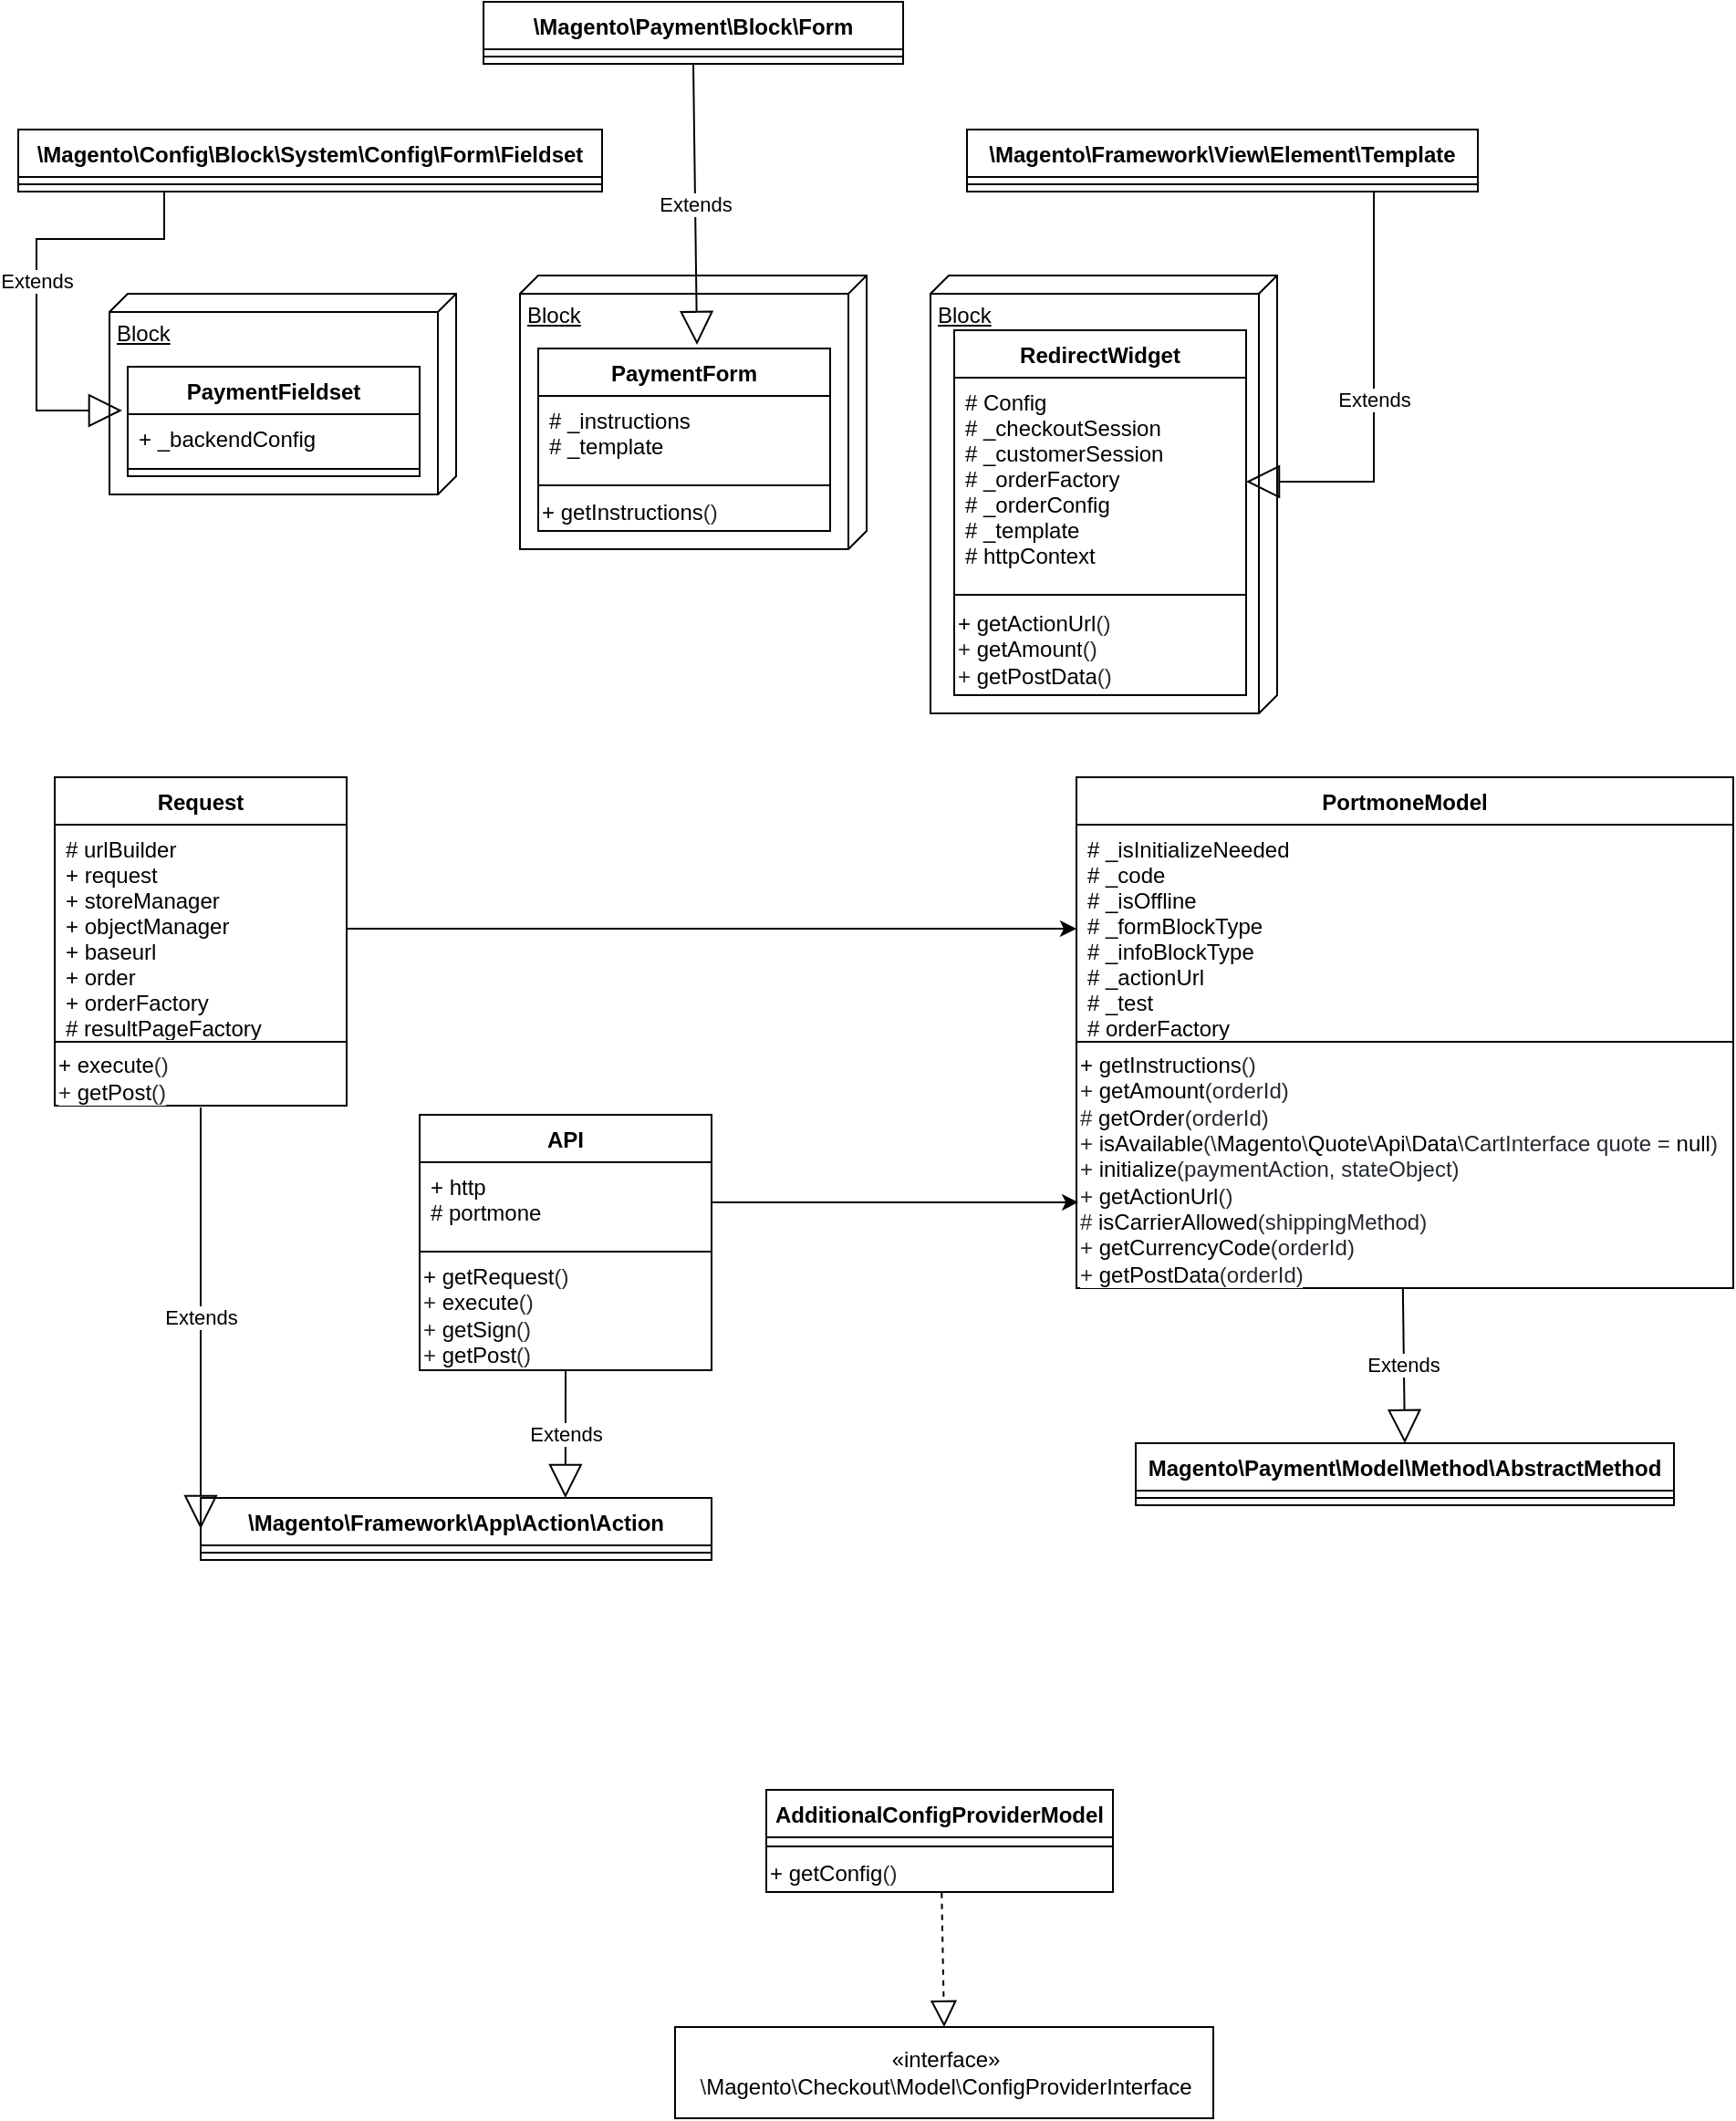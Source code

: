 <mxfile version="15.7.3" type="github">
  <diagram id="JApyWJec3bOzPCveA_Sh" name="Page-1">
    <mxGraphModel dx="2365" dy="2647" grid="1" gridSize="10" guides="1" tooltips="1" connect="1" arrows="1" fold="1" page="1" pageScale="1" pageWidth="827" pageHeight="1169" math="0" shadow="0">
      <root>
        <mxCell id="0" />
        <mxCell id="1" parent="0" />
        <mxCell id="eMmw_Yu_2F5gIRmx6nhA-18" value="Block" style="verticalAlign=top;align=left;spacingTop=8;spacingLeft=2;spacingRight=12;shape=cube;size=10;direction=south;fontStyle=4;html=1;labelBackgroundColor=#FFFFFF;fontColor=#000000;" vertex="1" parent="1">
          <mxGeometry x="520" y="30" width="190" height="240" as="geometry" />
        </mxCell>
        <mxCell id="eMmw_Yu_2F5gIRmx6nhA-17" value="Block" style="verticalAlign=top;align=left;spacingTop=8;spacingLeft=2;spacingRight=12;shape=cube;size=10;direction=south;fontStyle=4;html=1;labelBackgroundColor=#FFFFFF;fontColor=#000000;" vertex="1" parent="1">
          <mxGeometry x="295" y="30" width="190" height="150" as="geometry" />
        </mxCell>
        <mxCell id="eMmw_Yu_2F5gIRmx6nhA-16" value="Block" style="verticalAlign=top;align=left;spacingTop=8;spacingLeft=2;spacingRight=12;shape=cube;size=10;direction=south;fontStyle=4;html=1;labelBackgroundColor=#FFFFFF;fontColor=#000000;" vertex="1" parent="1">
          <mxGeometry x="70" y="40" width="190" height="110" as="geometry" />
        </mxCell>
        <mxCell id="eMmw_Yu_2F5gIRmx6nhA-2" value="PaymentFieldset" style="swimlane;fontStyle=1;align=center;verticalAlign=top;childLayout=stackLayout;horizontal=1;startSize=26;horizontalStack=0;resizeParent=1;resizeParentMax=0;resizeLast=0;collapsible=1;marginBottom=0;" vertex="1" parent="1">
          <mxGeometry x="80" y="80" width="160" height="60" as="geometry" />
        </mxCell>
        <mxCell id="eMmw_Yu_2F5gIRmx6nhA-3" value="+ _backendConfig" style="text;strokeColor=none;fillColor=none;align=left;verticalAlign=top;spacingLeft=4;spacingRight=4;overflow=hidden;rotatable=0;points=[[0,0.5],[1,0.5]];portConstraint=eastwest;fontColor=#000000;" vertex="1" parent="eMmw_Yu_2F5gIRmx6nhA-2">
          <mxGeometry y="26" width="160" height="26" as="geometry" />
        </mxCell>
        <mxCell id="eMmw_Yu_2F5gIRmx6nhA-4" value="" style="line;strokeWidth=1;fillColor=none;align=left;verticalAlign=middle;spacingTop=-1;spacingLeft=3;spacingRight=3;rotatable=0;labelPosition=right;points=[];portConstraint=eastwest;" vertex="1" parent="eMmw_Yu_2F5gIRmx6nhA-2">
          <mxGeometry y="52" width="160" height="8" as="geometry" />
        </mxCell>
        <mxCell id="eMmw_Yu_2F5gIRmx6nhA-6" value="PaymentForm" style="swimlane;fontStyle=1;align=center;verticalAlign=top;childLayout=stackLayout;horizontal=1;startSize=26;horizontalStack=0;resizeParent=1;resizeParentMax=0;resizeLast=0;collapsible=1;marginBottom=0;" vertex="1" parent="1">
          <mxGeometry x="305" y="70" width="160" height="100" as="geometry" />
        </mxCell>
        <mxCell id="eMmw_Yu_2F5gIRmx6nhA-7" value="# _instructions&#xa;# _template" style="text;strokeColor=none;fillColor=none;align=left;verticalAlign=top;spacingLeft=4;spacingRight=4;overflow=hidden;rotatable=0;points=[[0,0.5],[1,0.5]];portConstraint=eastwest;fontColor=#000000;" vertex="1" parent="eMmw_Yu_2F5gIRmx6nhA-6">
          <mxGeometry y="26" width="160" height="44" as="geometry" />
        </mxCell>
        <mxCell id="eMmw_Yu_2F5gIRmx6nhA-8" value="" style="line;strokeWidth=1;fillColor=none;align=left;verticalAlign=middle;spacingTop=-1;spacingLeft=3;spacingRight=3;rotatable=0;labelPosition=right;points=[];portConstraint=eastwest;" vertex="1" parent="eMmw_Yu_2F5gIRmx6nhA-6">
          <mxGeometry y="70" width="160" height="10" as="geometry" />
        </mxCell>
        <mxCell id="eMmw_Yu_2F5gIRmx6nhA-9" value="&lt;span class=&quot;pl-en&quot; style=&quot;box-sizing: border-box ; font-family: , , &amp;#34;sf mono&amp;#34; , &amp;#34;menlo&amp;#34; , &amp;#34;consolas&amp;#34; , &amp;#34;liberation mono&amp;#34; , monospace ; background-color: rgb(255 , 255 , 255)&quot;&gt;&lt;span class=&quot;pl-token&quot; style=&quot;box-sizing: border-box&quot;&gt;+ getInstructions&lt;/span&gt;&lt;/span&gt;&lt;span style=&quot;color: rgb(36 , 41 , 47) ; font-family: , , &amp;#34;sf mono&amp;#34; , &amp;#34;menlo&amp;#34; , &amp;#34;consolas&amp;#34; , &amp;#34;liberation mono&amp;#34; , monospace ; background-color: rgb(255 , 255 , 255)&quot;&gt;()&lt;/span&gt;" style="text;html=1;align=left;verticalAlign=middle;resizable=0;points=[];autosize=1;strokeColor=none;fillColor=none;fontColor=#000000;" vertex="1" parent="eMmw_Yu_2F5gIRmx6nhA-6">
          <mxGeometry y="80" width="160" height="20" as="geometry" />
        </mxCell>
        <mxCell id="eMmw_Yu_2F5gIRmx6nhA-10" value="RedirectWidget" style="swimlane;fontStyle=1;align=center;verticalAlign=top;childLayout=stackLayout;horizontal=1;startSize=26;horizontalStack=0;resizeParent=1;resizeParentMax=0;resizeLast=0;collapsible=1;marginBottom=0;" vertex="1" parent="1">
          <mxGeometry x="533" y="60" width="160" height="200" as="geometry" />
        </mxCell>
        <mxCell id="eMmw_Yu_2F5gIRmx6nhA-11" value="# Config&#xa;# _checkoutSession&#xa;# _customerSession&#xa;# _orderFactory&#xa;# _orderConfig&#xa;# _template&#xa;# httpContext" style="text;strokeColor=none;fillColor=none;align=left;verticalAlign=top;spacingLeft=4;spacingRight=4;overflow=hidden;rotatable=0;points=[[0,0.5],[1,0.5]];portConstraint=eastwest;fontColor=#000000;" vertex="1" parent="eMmw_Yu_2F5gIRmx6nhA-10">
          <mxGeometry y="26" width="160" height="114" as="geometry" />
        </mxCell>
        <mxCell id="eMmw_Yu_2F5gIRmx6nhA-12" value="" style="line;strokeWidth=1;fillColor=none;align=left;verticalAlign=middle;spacingTop=-1;spacingLeft=3;spacingRight=3;rotatable=0;labelPosition=right;points=[];portConstraint=eastwest;" vertex="1" parent="eMmw_Yu_2F5gIRmx6nhA-10">
          <mxGeometry y="140" width="160" height="10" as="geometry" />
        </mxCell>
        <mxCell id="eMmw_Yu_2F5gIRmx6nhA-13" value="&lt;span style=&quot;background-color: rgb(255 , 255 , 255)&quot;&gt;&lt;span class=&quot;pl-en&quot; style=&quot;box-sizing: border-box&quot;&gt;&lt;span class=&quot;pl-token&quot; style=&quot;box-sizing: border-box&quot;&gt;+&amp;nbsp;&lt;/span&gt;&lt;/span&gt;&lt;span class=&quot;pl-en&quot; style=&quot;box-sizing: border-box&quot;&gt;&lt;span class=&quot;pl-token&quot; style=&quot;box-sizing: border-box ; cursor: pointer&quot;&gt;getActionUrl&lt;/span&gt;&lt;/span&gt;&lt;span style=&quot;color: rgb(36 , 41 , 47)&quot;&gt;()&lt;br&gt;+&amp;nbsp;&lt;/span&gt;&lt;/span&gt;&lt;span class=&quot;pl-en&quot; style=&quot;box-sizing: border-box ; font-family: , , &amp;#34;sf mono&amp;#34; , &amp;#34;menlo&amp;#34; , &amp;#34;consolas&amp;#34; , &amp;#34;liberation mono&amp;#34; , monospace ; background-color: rgb(255 , 255 , 255)&quot;&gt;&lt;span class=&quot;pl-token&quot; style=&quot;box-sizing: border-box&quot;&gt;getAmount&lt;/span&gt;&lt;/span&gt;&lt;span style=&quot;color: rgb(36 , 41 , 47) ; font-family: , , &amp;#34;sf mono&amp;#34; , &amp;#34;menlo&amp;#34; , &amp;#34;consolas&amp;#34; , &amp;#34;liberation mono&amp;#34; , monospace ; background-color: rgb(255 , 255 , 255)&quot;&gt;()&lt;br&gt;&lt;/span&gt;&lt;span style=&quot;background-color: rgb(255 , 255 , 255)&quot;&gt;&lt;span style=&quot;color: rgb(36 , 41 , 47)&quot;&gt;+&amp;nbsp;&lt;/span&gt;&lt;/span&gt;&lt;span class=&quot;pl-en&quot; style=&quot;box-sizing: border-box ; font-family: , , &amp;#34;sf mono&amp;#34; , &amp;#34;menlo&amp;#34; , &amp;#34;consolas&amp;#34; , &amp;#34;liberation mono&amp;#34; , monospace ; background-color: rgb(255 , 255 , 255)&quot;&gt;&lt;span class=&quot;pl-token&quot; style=&quot;box-sizing: border-box&quot;&gt;getPostData&lt;/span&gt;&lt;/span&gt;&lt;span style=&quot;color: rgb(36 , 41 , 47) ; font-family: , , &amp;#34;sf mono&amp;#34; , &amp;#34;menlo&amp;#34; , &amp;#34;consolas&amp;#34; , &amp;#34;liberation mono&amp;#34; , monospace ; background-color: rgb(255 , 255 , 255)&quot;&gt;()&lt;/span&gt;&lt;span style=&quot;background-color: rgb(255 , 255 , 255)&quot;&gt;&lt;span style=&quot;color: rgb(36 , 41 , 47)&quot;&gt;&lt;br&gt;&lt;/span&gt;&lt;/span&gt;" style="text;html=1;align=left;verticalAlign=middle;resizable=0;points=[];autosize=1;strokeColor=none;fillColor=none;fontColor=#000000;" vertex="1" parent="eMmw_Yu_2F5gIRmx6nhA-10">
          <mxGeometry y="150" width="160" height="50" as="geometry" />
        </mxCell>
        <mxCell id="eMmw_Yu_2F5gIRmx6nhA-19" value="Request" style="swimlane;fontStyle=1;align=center;verticalAlign=top;childLayout=stackLayout;horizontal=1;startSize=26;horizontalStack=0;resizeParent=1;resizeParentMax=0;resizeLast=0;collapsible=1;marginBottom=0;" vertex="1" parent="1">
          <mxGeometry x="40" y="305" width="160" height="180" as="geometry" />
        </mxCell>
        <mxCell id="eMmw_Yu_2F5gIRmx6nhA-20" value="# urlBuilder&#xa;+ request&#xa;+ storeManager&#xa;+ objectManager&#xa;+ baseurl&#xa;+ order&#xa;+ orderFactory&#xa;# resultPageFactory" style="text;strokeColor=none;fillColor=none;align=left;verticalAlign=top;spacingLeft=4;spacingRight=4;overflow=hidden;rotatable=0;points=[[0,0.5],[1,0.5]];portConstraint=eastwest;fontColor=#000000;" vertex="1" parent="eMmw_Yu_2F5gIRmx6nhA-19">
          <mxGeometry y="26" width="160" height="114" as="geometry" />
        </mxCell>
        <mxCell id="eMmw_Yu_2F5gIRmx6nhA-21" value="" style="line;strokeWidth=1;fillColor=none;align=left;verticalAlign=middle;spacingTop=-1;spacingLeft=3;spacingRight=3;rotatable=0;labelPosition=right;points=[];portConstraint=eastwest;" vertex="1" parent="eMmw_Yu_2F5gIRmx6nhA-19">
          <mxGeometry y="140" width="160" height="10" as="geometry" />
        </mxCell>
        <mxCell id="eMmw_Yu_2F5gIRmx6nhA-22" value="&lt;span style=&quot;background-color: rgb(255 , 255 , 255)&quot;&gt;&lt;span class=&quot;pl-en&quot; style=&quot;box-sizing: border-box&quot;&gt;&lt;span class=&quot;pl-token&quot; style=&quot;box-sizing: border-box&quot;&gt;+&amp;nbsp;&lt;/span&gt;&lt;/span&gt;&lt;/span&gt;&lt;span class=&quot;pl-en&quot; style=&quot;box-sizing: border-box ; font-family: , , &amp;#34;sf mono&amp;#34; , &amp;#34;menlo&amp;#34; , &amp;#34;consolas&amp;#34; , &amp;#34;liberation mono&amp;#34; , monospace ; background-color: rgb(255 , 255 , 255)&quot;&gt;&lt;span class=&quot;pl-token&quot; style=&quot;box-sizing: border-box&quot;&gt;execute&lt;/span&gt;&lt;/span&gt;&lt;span style=&quot;background-color: rgb(255 , 255 , 255)&quot;&gt;&lt;span style=&quot;color: rgb(36 , 41 , 47)&quot;&gt;()&lt;br&gt;+&amp;nbsp;&lt;/span&gt;&lt;/span&gt;&lt;span class=&quot;pl-en&quot; style=&quot;box-sizing: border-box ; font-family: , , &amp;#34;sf mono&amp;#34; , &amp;#34;menlo&amp;#34; , &amp;#34;consolas&amp;#34; , &amp;#34;liberation mono&amp;#34; , monospace ; background-color: rgb(255 , 255 , 255)&quot;&gt;&lt;span class=&quot;pl-token&quot; style=&quot;box-sizing: border-box&quot;&gt;getPost&lt;/span&gt;&lt;/span&gt;&lt;span style=&quot;color: rgb(36 , 41 , 47) ; font-family: , , &amp;#34;sf mono&amp;#34; , &amp;#34;menlo&amp;#34; , &amp;#34;consolas&amp;#34; , &amp;#34;liberation mono&amp;#34; , monospace ; background-color: rgb(255 , 255 , 255)&quot;&gt;()&lt;/span&gt;&lt;span style=&quot;background-color: rgb(255 , 255 , 255)&quot;&gt;&lt;span style=&quot;color: rgb(36 , 41 , 47)&quot;&gt;&lt;br&gt;&lt;/span&gt;&lt;/span&gt;" style="text;html=1;align=left;verticalAlign=middle;resizable=0;points=[];autosize=1;strokeColor=none;fillColor=none;fontColor=#000000;" vertex="1" parent="eMmw_Yu_2F5gIRmx6nhA-19">
          <mxGeometry y="150" width="160" height="30" as="geometry" />
        </mxCell>
        <mxCell id="eMmw_Yu_2F5gIRmx6nhA-23" value="API" style="swimlane;fontStyle=1;align=center;verticalAlign=top;childLayout=stackLayout;horizontal=1;startSize=26;horizontalStack=0;resizeParent=1;resizeParentMax=0;resizeLast=0;collapsible=1;marginBottom=0;" vertex="1" parent="1">
          <mxGeometry x="240" y="490" width="160" height="140" as="geometry" />
        </mxCell>
        <mxCell id="eMmw_Yu_2F5gIRmx6nhA-24" value="+ http&#xa;# portmone" style="text;strokeColor=none;fillColor=none;align=left;verticalAlign=top;spacingLeft=4;spacingRight=4;overflow=hidden;rotatable=0;points=[[0,0.5],[1,0.5]];portConstraint=eastwest;fontColor=#000000;" vertex="1" parent="eMmw_Yu_2F5gIRmx6nhA-23">
          <mxGeometry y="26" width="160" height="44" as="geometry" />
        </mxCell>
        <mxCell id="eMmw_Yu_2F5gIRmx6nhA-25" value="" style="line;strokeWidth=1;fillColor=none;align=left;verticalAlign=middle;spacingTop=-1;spacingLeft=3;spacingRight=3;rotatable=0;labelPosition=right;points=[];portConstraint=eastwest;" vertex="1" parent="eMmw_Yu_2F5gIRmx6nhA-23">
          <mxGeometry y="70" width="160" height="10" as="geometry" />
        </mxCell>
        <mxCell id="eMmw_Yu_2F5gIRmx6nhA-26" value="&lt;span style=&quot;background-color: rgb(255 , 255 , 255)&quot;&gt;&lt;span class=&quot;pl-en&quot; style=&quot;box-sizing: border-box&quot;&gt;&lt;span class=&quot;pl-token&quot; style=&quot;box-sizing: border-box&quot;&gt;+&amp;nbsp;&lt;/span&gt;&lt;/span&gt;&lt;/span&gt;&lt;span class=&quot;pl-en&quot; style=&quot;box-sizing: border-box ; font-family: , , &amp;#34;sf mono&amp;#34; , &amp;#34;menlo&amp;#34; , &amp;#34;consolas&amp;#34; , &amp;#34;liberation mono&amp;#34; , monospace ; background-color: rgb(255 , 255 , 255)&quot;&gt;&lt;span class=&quot;pl-token&quot; style=&quot;box-sizing: border-box&quot;&gt;getRequest&lt;/span&gt;&lt;/span&gt;&lt;span style=&quot;background-color: rgb(255 , 255 , 255)&quot;&gt;&lt;span style=&quot;color: rgb(36 , 41 , 47)&quot;&gt;()&lt;br&gt;+&amp;nbsp;&lt;/span&gt;&lt;/span&gt;&lt;span class=&quot;pl-en&quot; style=&quot;box-sizing: border-box ; font-family: , , &amp;#34;sf mono&amp;#34; , &amp;#34;menlo&amp;#34; , &amp;#34;consolas&amp;#34; , &amp;#34;liberation mono&amp;#34; , monospace ; background-color: rgb(255 , 255 , 255)&quot;&gt;&lt;span class=&quot;pl-token&quot; style=&quot;box-sizing: border-box&quot;&gt;execute&lt;/span&gt;&lt;/span&gt;&lt;span style=&quot;color: rgb(36 , 41 , 47) ; font-family: , , &amp;#34;sf mono&amp;#34; , &amp;#34;menlo&amp;#34; , &amp;#34;consolas&amp;#34; , &amp;#34;liberation mono&amp;#34; , monospace ; background-color: rgb(255 , 255 , 255)&quot;&gt;()&lt;br&gt;&lt;/span&gt;&lt;span style=&quot;background-color: rgb(255 , 255 , 255)&quot;&gt;&lt;span style=&quot;color: rgb(36 , 41 , 47)&quot;&gt;+&amp;nbsp;&lt;/span&gt;&lt;/span&gt;&lt;span class=&quot;pl-en&quot; style=&quot;box-sizing: border-box ; font-family: , , &amp;#34;sf mono&amp;#34; , &amp;#34;menlo&amp;#34; , &amp;#34;consolas&amp;#34; , &amp;#34;liberation mono&amp;#34; , monospace ; background-color: rgb(255 , 255 , 255)&quot;&gt;&lt;span class=&quot;pl-token&quot; style=&quot;box-sizing: border-box&quot;&gt;getSign&lt;/span&gt;&lt;/span&gt;&lt;span style=&quot;color: rgb(36 , 41 , 47) ; font-family: , , &amp;#34;sf mono&amp;#34; , &amp;#34;menlo&amp;#34; , &amp;#34;consolas&amp;#34; , &amp;#34;liberation mono&amp;#34; , monospace ; background-color: rgb(255 , 255 , 255)&quot;&gt;()&lt;br&gt;&lt;/span&gt;&lt;span style=&quot;background-color: rgb(255 , 255 , 255)&quot;&gt;&lt;span style=&quot;color: rgb(36 , 41 , 47)&quot;&gt;+&amp;nbsp;&lt;/span&gt;&lt;/span&gt;&lt;span class=&quot;pl-en&quot; style=&quot;box-sizing: border-box ; font-family: , , &amp;#34;sf mono&amp;#34; , &amp;#34;menlo&amp;#34; , &amp;#34;consolas&amp;#34; , &amp;#34;liberation mono&amp;#34; , monospace ; background-color: rgb(255 , 255 , 255)&quot;&gt;&lt;span class=&quot;pl-token&quot; style=&quot;box-sizing: border-box&quot;&gt;getPost&lt;/span&gt;&lt;/span&gt;&lt;span style=&quot;color: rgb(36 , 41 , 47) ; font-family: , , &amp;#34;sf mono&amp;#34; , &amp;#34;menlo&amp;#34; , &amp;#34;consolas&amp;#34; , &amp;#34;liberation mono&amp;#34; , monospace ; background-color: rgb(255 , 255 , 255)&quot;&gt;()&lt;/span&gt;&lt;span style=&quot;background-color: rgb(255 , 255 , 255)&quot;&gt;&lt;span style=&quot;color: rgb(36 , 41 , 47)&quot;&gt;&lt;br&gt;&lt;/span&gt;&lt;/span&gt;" style="text;html=1;align=left;verticalAlign=middle;resizable=0;points=[];autosize=1;strokeColor=none;fillColor=none;fontColor=#000000;" vertex="1" parent="eMmw_Yu_2F5gIRmx6nhA-23">
          <mxGeometry y="80" width="160" height="60" as="geometry" />
        </mxCell>
        <mxCell id="eMmw_Yu_2F5gIRmx6nhA-27" value="\Magento\Framework\App\Action\Action" style="swimlane;fontStyle=1;align=center;verticalAlign=top;childLayout=stackLayout;horizontal=1;startSize=26;horizontalStack=0;resizeParent=1;resizeParentMax=0;resizeLast=0;collapsible=1;marginBottom=0;labelBackgroundColor=#FFFFFF;fontColor=#000000;" vertex="1" parent="1">
          <mxGeometry x="120" y="700" width="280" height="34" as="geometry" />
        </mxCell>
        <mxCell id="eMmw_Yu_2F5gIRmx6nhA-29" value="" style="line;strokeWidth=1;fillColor=none;align=left;verticalAlign=middle;spacingTop=-1;spacingLeft=3;spacingRight=3;rotatable=0;labelPosition=right;points=[];portConstraint=eastwest;labelBackgroundColor=#FFFFFF;fontColor=#000000;" vertex="1" parent="eMmw_Yu_2F5gIRmx6nhA-27">
          <mxGeometry y="26" width="280" height="8" as="geometry" />
        </mxCell>
        <mxCell id="eMmw_Yu_2F5gIRmx6nhA-31" value="Extends" style="endArrow=block;endSize=16;endFill=0;html=1;rounded=0;fontColor=#000000;exitX=0.5;exitY=1;exitDx=0;exitDy=0;entryX=0.714;entryY=0;entryDx=0;entryDy=0;exitPerimeter=0;entryPerimeter=0;" edge="1" parent="1" source="eMmw_Yu_2F5gIRmx6nhA-26" target="eMmw_Yu_2F5gIRmx6nhA-27">
          <mxGeometry width="160" relative="1" as="geometry">
            <mxPoint x="470" y="510" as="sourcePoint" />
            <mxPoint x="630" y="510" as="targetPoint" />
          </mxGeometry>
        </mxCell>
        <mxCell id="eMmw_Yu_2F5gIRmx6nhA-32" value="Extends" style="endArrow=block;endSize=16;endFill=0;html=1;rounded=0;fontColor=#000000;exitX=0.5;exitY=1.033;exitDx=0;exitDy=0;entryX=0;entryY=0.5;entryDx=0;entryDy=0;exitPerimeter=0;" edge="1" parent="1" source="eMmw_Yu_2F5gIRmx6nhA-22" target="eMmw_Yu_2F5gIRmx6nhA-27">
          <mxGeometry width="160" relative="1" as="geometry">
            <mxPoint x="220" y="550" as="sourcePoint" />
            <mxPoint x="220" y="650" as="targetPoint" />
            <Array as="points">
              <mxPoint x="120" y="567" />
            </Array>
          </mxGeometry>
        </mxCell>
        <mxCell id="eMmw_Yu_2F5gIRmx6nhA-33" value="\Magento\Config\Block\System\Config\Form\Fieldset" style="swimlane;fontStyle=1;align=center;verticalAlign=top;childLayout=stackLayout;horizontal=1;startSize=26;horizontalStack=0;resizeParent=1;resizeParentMax=0;resizeLast=0;collapsible=1;marginBottom=0;labelBackgroundColor=#FFFFFF;fontColor=#000000;" vertex="1" parent="1">
          <mxGeometry x="20" y="-50" width="320" height="34" as="geometry" />
        </mxCell>
        <mxCell id="eMmw_Yu_2F5gIRmx6nhA-34" value="" style="line;strokeWidth=1;fillColor=none;align=left;verticalAlign=middle;spacingTop=-1;spacingLeft=3;spacingRight=3;rotatable=0;labelPosition=right;points=[];portConstraint=eastwest;labelBackgroundColor=#FFFFFF;fontColor=#000000;" vertex="1" parent="eMmw_Yu_2F5gIRmx6nhA-33">
          <mxGeometry y="26" width="320" height="8" as="geometry" />
        </mxCell>
        <mxCell id="eMmw_Yu_2F5gIRmx6nhA-35" value="\Magento\Payment\Block\Form" style="swimlane;fontStyle=1;align=center;verticalAlign=top;childLayout=stackLayout;horizontal=1;startSize=26;horizontalStack=0;resizeParent=1;resizeParentMax=0;resizeLast=0;collapsible=1;marginBottom=0;labelBackgroundColor=#FFFFFF;fontColor=#000000;" vertex="1" parent="1">
          <mxGeometry x="275" y="-120" width="230" height="34" as="geometry" />
        </mxCell>
        <mxCell id="eMmw_Yu_2F5gIRmx6nhA-36" value="" style="line;strokeWidth=1;fillColor=none;align=left;verticalAlign=middle;spacingTop=-1;spacingLeft=3;spacingRight=3;rotatable=0;labelPosition=right;points=[];portConstraint=eastwest;labelBackgroundColor=#FFFFFF;fontColor=#000000;" vertex="1" parent="eMmw_Yu_2F5gIRmx6nhA-35">
          <mxGeometry y="26" width="230" height="8" as="geometry" />
        </mxCell>
        <mxCell id="eMmw_Yu_2F5gIRmx6nhA-37" value="\Magento\Framework\View\Element\Template" style="swimlane;fontStyle=1;align=center;verticalAlign=top;childLayout=stackLayout;horizontal=1;startSize=26;horizontalStack=0;resizeParent=1;resizeParentMax=0;resizeLast=0;collapsible=1;marginBottom=0;labelBackgroundColor=#FFFFFF;fontColor=#000000;" vertex="1" parent="1">
          <mxGeometry x="540" y="-50" width="280" height="34" as="geometry" />
        </mxCell>
        <mxCell id="eMmw_Yu_2F5gIRmx6nhA-38" value="" style="line;strokeWidth=1;fillColor=none;align=left;verticalAlign=middle;spacingTop=-1;spacingLeft=3;spacingRight=3;rotatable=0;labelPosition=right;points=[];portConstraint=eastwest;labelBackgroundColor=#FFFFFF;fontColor=#000000;" vertex="1" parent="eMmw_Yu_2F5gIRmx6nhA-37">
          <mxGeometry y="26" width="280" height="8" as="geometry" />
        </mxCell>
        <mxCell id="eMmw_Yu_2F5gIRmx6nhA-39" value="Extends" style="endArrow=block;endSize=16;endFill=0;html=1;rounded=0;fontColor=#000000;exitX=0.25;exitY=1;exitDx=0;exitDy=0;entryX=-0.019;entryY=0.4;entryDx=0;entryDy=0;entryPerimeter=0;" edge="1" parent="1" source="eMmw_Yu_2F5gIRmx6nhA-33" target="eMmw_Yu_2F5gIRmx6nhA-2">
          <mxGeometry width="160" relative="1" as="geometry">
            <mxPoint x="-65" y="-10.0" as="sourcePoint" />
            <mxPoint x="50" y="76.01" as="targetPoint" />
            <Array as="points">
              <mxPoint x="100" y="10" />
              <mxPoint x="30" y="10" />
              <mxPoint x="30" y="104" />
            </Array>
          </mxGeometry>
        </mxCell>
        <mxCell id="eMmw_Yu_2F5gIRmx6nhA-40" value="Extends" style="endArrow=block;endSize=16;endFill=0;html=1;rounded=0;fontColor=#000000;entryX=0.544;entryY=-0.02;entryDx=0;entryDy=0;entryPerimeter=0;exitX=0.5;exitY=1;exitDx=0;exitDy=0;" edge="1" parent="1" source="eMmw_Yu_2F5gIRmx6nhA-35" target="eMmw_Yu_2F5gIRmx6nhA-6">
          <mxGeometry width="160" relative="1" as="geometry">
            <mxPoint x="420" y="-20" as="sourcePoint" />
            <mxPoint x="389.5" y="60" as="targetPoint" />
          </mxGeometry>
        </mxCell>
        <mxCell id="eMmw_Yu_2F5gIRmx6nhA-41" value="Extends" style="endArrow=block;endSize=16;endFill=0;html=1;rounded=0;fontColor=#000000;exitX=0.25;exitY=1;exitDx=0;exitDy=0;entryX=1;entryY=0.5;entryDx=0;entryDy=0;" edge="1" parent="1" target="eMmw_Yu_2F5gIRmx6nhA-11">
          <mxGeometry width="160" relative="1" as="geometry">
            <mxPoint x="763.04" y="-16" as="sourcePoint" />
            <mxPoint x="820" y="94" as="targetPoint" />
            <Array as="points">
              <mxPoint x="763" y="143" />
            </Array>
          </mxGeometry>
        </mxCell>
        <mxCell id="eMmw_Yu_2F5gIRmx6nhA-42" value="AdditionalConfigProviderModel" style="swimlane;fontStyle=1;align=center;verticalAlign=top;childLayout=stackLayout;horizontal=1;startSize=26;horizontalStack=0;resizeParent=1;resizeParentMax=0;resizeLast=0;collapsible=1;marginBottom=0;" vertex="1" parent="1">
          <mxGeometry x="430" y="860" width="190" height="56" as="geometry" />
        </mxCell>
        <mxCell id="eMmw_Yu_2F5gIRmx6nhA-44" value="" style="line;strokeWidth=1;fillColor=none;align=left;verticalAlign=middle;spacingTop=-1;spacingLeft=3;spacingRight=3;rotatable=0;labelPosition=right;points=[];portConstraint=eastwest;" vertex="1" parent="eMmw_Yu_2F5gIRmx6nhA-42">
          <mxGeometry y="26" width="190" height="10" as="geometry" />
        </mxCell>
        <mxCell id="eMmw_Yu_2F5gIRmx6nhA-45" value="&lt;span class=&quot;pl-en&quot; style=&quot;box-sizing: border-box ; font-family: , , &amp;#34;sf mono&amp;#34; , &amp;#34;menlo&amp;#34; , &amp;#34;consolas&amp;#34; , &amp;#34;liberation mono&amp;#34; , monospace ; background-color: rgb(255 , 255 , 255)&quot;&gt;&lt;span class=&quot;pl-token&quot; style=&quot;box-sizing: border-box&quot;&gt;+ getConfig&lt;/span&gt;&lt;/span&gt;&lt;span style=&quot;color: rgb(36 , 41 , 47) ; font-family: , , &amp;#34;sf mono&amp;#34; , &amp;#34;menlo&amp;#34; , &amp;#34;consolas&amp;#34; , &amp;#34;liberation mono&amp;#34; , monospace ; background-color: rgb(255 , 255 , 255)&quot;&gt;()&lt;/span&gt;&lt;span style=&quot;background-color: rgb(255 , 255 , 255)&quot;&gt;&lt;span style=&quot;color: rgb(36 , 41 , 47)&quot;&gt;&lt;br&gt;&lt;/span&gt;&lt;/span&gt;" style="text;html=1;align=left;verticalAlign=middle;resizable=0;points=[];autosize=1;strokeColor=none;fillColor=none;fontColor=#000000;" vertex="1" parent="eMmw_Yu_2F5gIRmx6nhA-42">
          <mxGeometry y="36" width="190" height="20" as="geometry" />
        </mxCell>
        <mxCell id="eMmw_Yu_2F5gIRmx6nhA-46" value="«interface»&lt;br&gt;&lt;span style=&quot;color: rgb(36 , 41 , 47) ; font-family: , , &amp;#34;sf mono&amp;#34; , &amp;#34;menlo&amp;#34; , &amp;#34;consolas&amp;#34; , &amp;#34;liberation mono&amp;#34; , monospace&quot;&gt;\&lt;/span&gt;&lt;span class=&quot;pl-v&quot; style=&quot;box-sizing: border-box ; font-family: , , &amp;#34;sf mono&amp;#34; , &amp;#34;menlo&amp;#34; , &amp;#34;consolas&amp;#34; , &amp;#34;liberation mono&amp;#34; , monospace&quot;&gt;Magento&lt;/span&gt;&lt;span style=&quot;color: rgb(36 , 41 , 47) ; font-family: , , &amp;#34;sf mono&amp;#34; , &amp;#34;menlo&amp;#34; , &amp;#34;consolas&amp;#34; , &amp;#34;liberation mono&amp;#34; , monospace&quot;&gt;\&lt;/span&gt;&lt;span class=&quot;pl-v&quot; style=&quot;box-sizing: border-box ; font-family: , , &amp;#34;sf mono&amp;#34; , &amp;#34;menlo&amp;#34; , &amp;#34;consolas&amp;#34; , &amp;#34;liberation mono&amp;#34; , monospace&quot;&gt;Checkout&lt;/span&gt;&lt;span style=&quot;color: rgb(36 , 41 , 47) ; font-family: , , &amp;#34;sf mono&amp;#34; , &amp;#34;menlo&amp;#34; , &amp;#34;consolas&amp;#34; , &amp;#34;liberation mono&amp;#34; , monospace&quot;&gt;\&lt;/span&gt;&lt;span class=&quot;pl-v&quot; style=&quot;box-sizing: border-box ; font-family: , , &amp;#34;sf mono&amp;#34; , &amp;#34;menlo&amp;#34; , &amp;#34;consolas&amp;#34; , &amp;#34;liberation mono&amp;#34; , monospace&quot;&gt;Model&lt;/span&gt;&lt;span style=&quot;color: rgb(36 , 41 , 47) ; font-family: , , &amp;#34;sf mono&amp;#34; , &amp;#34;menlo&amp;#34; , &amp;#34;consolas&amp;#34; , &amp;#34;liberation mono&amp;#34; , monospace&quot;&gt;\&lt;/span&gt;&lt;span class=&quot;pl-v&quot; style=&quot;box-sizing: border-box ; font-family: , , &amp;#34;sf mono&amp;#34; , &amp;#34;menlo&amp;#34; , &amp;#34;consolas&amp;#34; , &amp;#34;liberation mono&amp;#34; , monospace&quot;&gt;ConfigProviderInterface&lt;/span&gt;" style="html=1;labelBackgroundColor=#FFFFFF;fontColor=#000000;align=center;" vertex="1" parent="1">
          <mxGeometry x="380" y="990" width="295" height="50" as="geometry" />
        </mxCell>
        <mxCell id="eMmw_Yu_2F5gIRmx6nhA-47" value="" style="endArrow=block;dashed=1;endFill=0;endSize=12;html=1;rounded=0;fontColor=#000000;exitX=0.506;exitY=1.017;exitDx=0;exitDy=0;exitPerimeter=0;entryX=0.5;entryY=0;entryDx=0;entryDy=0;" edge="1" parent="1" source="eMmw_Yu_2F5gIRmx6nhA-45" target="eMmw_Yu_2F5gIRmx6nhA-46">
          <mxGeometry width="160" relative="1" as="geometry">
            <mxPoint x="640" y="1020" as="sourcePoint" />
            <mxPoint x="800" y="1020" as="targetPoint" />
          </mxGeometry>
        </mxCell>
        <mxCell id="eMmw_Yu_2F5gIRmx6nhA-48" value="PortmoneModel" style="swimlane;fontStyle=1;align=center;verticalAlign=top;childLayout=stackLayout;horizontal=1;startSize=26;horizontalStack=0;resizeParent=1;resizeParentMax=0;resizeLast=0;collapsible=1;marginBottom=0;" vertex="1" parent="1">
          <mxGeometry x="600" y="305" width="360" height="280" as="geometry" />
        </mxCell>
        <mxCell id="eMmw_Yu_2F5gIRmx6nhA-49" value="# _isInitializeNeeded&#xa;# _code&#xa;# _isOffline&#xa;# _formBlockType&#xa;# _infoBlockType&#xa;# _actionUrl&#xa;# _test&#xa;# orderFactory" style="text;strokeColor=none;fillColor=none;align=left;verticalAlign=top;spacingLeft=4;spacingRight=4;overflow=hidden;rotatable=0;points=[[0,0.5],[1,0.5]];portConstraint=eastwest;fontColor=#000000;" vertex="1" parent="eMmw_Yu_2F5gIRmx6nhA-48">
          <mxGeometry y="26" width="360" height="114" as="geometry" />
        </mxCell>
        <mxCell id="eMmw_Yu_2F5gIRmx6nhA-50" value="" style="line;strokeWidth=1;fillColor=none;align=left;verticalAlign=middle;spacingTop=-1;spacingLeft=3;spacingRight=3;rotatable=0;labelPosition=right;points=[];portConstraint=eastwest;" vertex="1" parent="eMmw_Yu_2F5gIRmx6nhA-48">
          <mxGeometry y="140" width="360" height="10" as="geometry" />
        </mxCell>
        <mxCell id="eMmw_Yu_2F5gIRmx6nhA-51" value="&lt;span style=&quot;background-color: rgb(255 , 255 , 255)&quot;&gt;&lt;span class=&quot;pl-en&quot; style=&quot;box-sizing: border-box&quot;&gt;&lt;span class=&quot;pl-token&quot; style=&quot;box-sizing: border-box&quot;&gt;+&amp;nbsp;&lt;/span&gt;&lt;/span&gt;&lt;/span&gt;&lt;span class=&quot;pl-en&quot; style=&quot;box-sizing: border-box ; font-family: , , &amp;#34;sf mono&amp;#34; , &amp;#34;menlo&amp;#34; , &amp;#34;consolas&amp;#34; , &amp;#34;liberation mono&amp;#34; , monospace ; background-color: rgb(255 , 255 , 255)&quot;&gt;&lt;span class=&quot;pl-token&quot; style=&quot;box-sizing: border-box&quot;&gt;getInstructions&lt;/span&gt;&lt;/span&gt;&lt;span style=&quot;background-color: rgb(255 , 255 , 255)&quot;&gt;&lt;span style=&quot;color: rgb(36 , 41 , 47)&quot;&gt;()&lt;br&gt;+&amp;nbsp;&lt;/span&gt;&lt;/span&gt;&lt;span class=&quot;pl-en&quot; style=&quot;box-sizing: border-box ; font-family: , , &amp;#34;sf mono&amp;#34; , &amp;#34;menlo&amp;#34; , &amp;#34;consolas&amp;#34; , &amp;#34;liberation mono&amp;#34; , monospace ; background-color: rgb(255 , 255 , 255)&quot;&gt;&lt;span class=&quot;pl-token&quot; style=&quot;box-sizing: border-box&quot;&gt;getAmount&lt;/span&gt;&lt;/span&gt;&lt;span style=&quot;color: rgb(36 , 41 , 47) ; font-family: , , &amp;#34;sf mono&amp;#34; , &amp;#34;menlo&amp;#34; , &amp;#34;consolas&amp;#34; , &amp;#34;liberation mono&amp;#34; , monospace ; background-color: rgb(255 , 255 , 255)&quot;&gt;(&lt;/span&gt;&lt;span class=&quot;pl-s1&quot; style=&quot;box-sizing: border-box ; color: rgb(36 , 41 , 47) ; font-family: , , &amp;#34;sf mono&amp;#34; , &amp;#34;menlo&amp;#34; , &amp;#34;consolas&amp;#34; , &amp;#34;liberation mono&amp;#34; , monospace ; background-color: rgb(255 , 255 , 255)&quot;&gt;orderId&lt;/span&gt;&lt;span style=&quot;color: rgb(36 , 41 , 47) ; font-family: , , &amp;#34;sf mono&amp;#34; , &amp;#34;menlo&amp;#34; , &amp;#34;consolas&amp;#34; , &amp;#34;liberation mono&amp;#34; , monospace ; background-color: rgb(255 , 255 , 255)&quot;&gt;)&lt;/span&gt;&lt;span style=&quot;color: rgb(36 , 41 , 47) ; font-family: , , &amp;#34;sf mono&amp;#34; , &amp;#34;menlo&amp;#34; , &amp;#34;consolas&amp;#34; , &amp;#34;liberation mono&amp;#34; , monospace ; background-color: rgb(255 , 255 , 255)&quot;&gt;&lt;br&gt;&lt;/span&gt;&lt;span style=&quot;background-color: rgb(255 , 255 , 255)&quot;&gt;&lt;span style=&quot;color: rgb(36 , 41 , 47)&quot;&gt;#&amp;nbsp;&lt;/span&gt;&lt;/span&gt;&lt;span class=&quot;pl-en&quot; style=&quot;box-sizing: border-box ; font-family: , , &amp;#34;sf mono&amp;#34; , &amp;#34;menlo&amp;#34; , &amp;#34;consolas&amp;#34; , &amp;#34;liberation mono&amp;#34; , monospace ; background-color: rgb(255 , 255 , 255)&quot;&gt;&lt;span class=&quot;pl-token&quot; style=&quot;box-sizing: border-box&quot;&gt;getOrder&lt;/span&gt;&lt;/span&gt;&lt;span style=&quot;color: rgb(36 , 41 , 47) ; font-family: , , &amp;#34;sf mono&amp;#34; , &amp;#34;menlo&amp;#34; , &amp;#34;consolas&amp;#34; , &amp;#34;liberation mono&amp;#34; , monospace ; background-color: rgb(255 , 255 , 255)&quot;&gt;(&lt;/span&gt;&lt;span class=&quot;pl-s1&quot; style=&quot;box-sizing: border-box ; color: rgb(36 , 41 , 47) ; font-family: , , &amp;#34;sf mono&amp;#34; , &amp;#34;menlo&amp;#34; , &amp;#34;consolas&amp;#34; , &amp;#34;liberation mono&amp;#34; , monospace ; background-color: rgb(255 , 255 , 255)&quot;&gt;orderId&lt;/span&gt;&lt;span style=&quot;color: rgb(36 , 41 , 47) ; font-family: , , &amp;#34;sf mono&amp;#34; , &amp;#34;menlo&amp;#34; , &amp;#34;consolas&amp;#34; , &amp;#34;liberation mono&amp;#34; , monospace ; background-color: rgb(255 , 255 , 255)&quot;&gt;)&lt;br&gt;&lt;/span&gt;&lt;span style=&quot;background-color: rgb(255 , 255 , 255)&quot;&gt;&lt;span style=&quot;color: rgb(36 , 41 , 47)&quot;&gt;+&amp;nbsp;&lt;/span&gt;&lt;/span&gt;&lt;span class=&quot;pl-en&quot; style=&quot;box-sizing: border-box ; font-family: , , &amp;#34;sf mono&amp;#34; , &amp;#34;menlo&amp;#34; , &amp;#34;consolas&amp;#34; , &amp;#34;liberation mono&amp;#34; , monospace ; background-color: rgb(255 , 255 , 255)&quot;&gt;&lt;span class=&quot;pl-token&quot; style=&quot;box-sizing: border-box&quot;&gt;isAvailable&lt;/span&gt;&lt;/span&gt;&lt;span style=&quot;color: rgb(36 , 41 , 47) ; font-family: , , &amp;#34;sf mono&amp;#34; , &amp;#34;menlo&amp;#34; , &amp;#34;consolas&amp;#34; , &amp;#34;liberation mono&amp;#34; , monospace ; background-color: rgb(255 , 255 , 255)&quot;&gt;(\&lt;/span&gt;&lt;span class=&quot;pl-v&quot; style=&quot;box-sizing: border-box ; font-family: , , &amp;#34;sf mono&amp;#34; , &amp;#34;menlo&amp;#34; , &amp;#34;consolas&amp;#34; , &amp;#34;liberation mono&amp;#34; , monospace ; background-color: rgb(255 , 255 , 255)&quot;&gt;Magento&lt;/span&gt;&lt;span style=&quot;color: rgb(36 , 41 , 47) ; font-family: , , &amp;#34;sf mono&amp;#34; , &amp;#34;menlo&amp;#34; , &amp;#34;consolas&amp;#34; , &amp;#34;liberation mono&amp;#34; , monospace ; background-color: rgb(255 , 255 , 255)&quot;&gt;\&lt;/span&gt;&lt;span class=&quot;pl-v&quot; style=&quot;box-sizing: border-box ; font-family: , , &amp;#34;sf mono&amp;#34; , &amp;#34;menlo&amp;#34; , &amp;#34;consolas&amp;#34; , &amp;#34;liberation mono&amp;#34; , monospace ; background-color: rgb(255 , 255 , 255)&quot;&gt;Quote&lt;/span&gt;&lt;span style=&quot;color: rgb(36 , 41 , 47) ; font-family: , , &amp;#34;sf mono&amp;#34; , &amp;#34;menlo&amp;#34; , &amp;#34;consolas&amp;#34; , &amp;#34;liberation mono&amp;#34; , monospace ; background-color: rgb(255 , 255 , 255)&quot;&gt;\&lt;/span&gt;&lt;span class=&quot;pl-v&quot; style=&quot;box-sizing: border-box ; font-family: , , &amp;#34;sf mono&amp;#34; , &amp;#34;menlo&amp;#34; , &amp;#34;consolas&amp;#34; , &amp;#34;liberation mono&amp;#34; , monospace ; background-color: rgb(255 , 255 , 255)&quot;&gt;Api&lt;/span&gt;&lt;span style=&quot;color: rgb(36 , 41 , 47) ; font-family: , , &amp;#34;sf mono&amp;#34; , &amp;#34;menlo&amp;#34; , &amp;#34;consolas&amp;#34; , &amp;#34;liberation mono&amp;#34; , monospace ; background-color: rgb(255 , 255 , 255)&quot;&gt;\&lt;/span&gt;&lt;span class=&quot;pl-v&quot; style=&quot;box-sizing: border-box ; font-family: , , &amp;#34;sf mono&amp;#34; , &amp;#34;menlo&amp;#34; , &amp;#34;consolas&amp;#34; , &amp;#34;liberation mono&amp;#34; , monospace ; background-color: rgb(255 , 255 , 255)&quot;&gt;Data&lt;/span&gt;&lt;span style=&quot;color: rgb(36 , 41 , 47) ; font-family: , , &amp;#34;sf mono&amp;#34; , &amp;#34;menlo&amp;#34; , &amp;#34;consolas&amp;#34; , &amp;#34;liberation mono&amp;#34; , monospace ; background-color: rgb(255 , 255 , 255)&quot;&gt;\&lt;/span&gt;&lt;span class=&quot;pl-smi&quot; style=&quot;box-sizing: border-box ; color: rgb(36 , 41 , 47) ; font-family: , , &amp;#34;sf mono&amp;#34; , &amp;#34;menlo&amp;#34; , &amp;#34;consolas&amp;#34; , &amp;#34;liberation mono&amp;#34; , monospace ; background-color: rgb(255 , 255 , 255)&quot;&gt;CartInterface&lt;/span&gt;&lt;span style=&quot;color: rgb(36 , 41 , 47) ; font-family: , , &amp;#34;sf mono&amp;#34; , &amp;#34;menlo&amp;#34; , &amp;#34;consolas&amp;#34; , &amp;#34;liberation mono&amp;#34; , monospace ; background-color: rgb(255 , 255 , 255)&quot;&gt; &lt;/span&gt;&lt;span class=&quot;pl-s1&quot; style=&quot;box-sizing: border-box ; color: rgb(36 , 41 , 47) ; font-family: , , &amp;#34;sf mono&amp;#34; , &amp;#34;menlo&amp;#34; , &amp;#34;consolas&amp;#34; , &amp;#34;liberation mono&amp;#34; , monospace ; background-color: rgb(255 , 255 , 255)&quot;&gt;quote&lt;/span&gt;&lt;span style=&quot;color: rgb(36 , 41 , 47) ; font-family: , , &amp;#34;sf mono&amp;#34; , &amp;#34;menlo&amp;#34; , &amp;#34;consolas&amp;#34; , &amp;#34;liberation mono&amp;#34; , monospace ; background-color: rgb(255 , 255 , 255)&quot;&gt; = &lt;/span&gt;&lt;span class=&quot;pl-c1&quot; style=&quot;box-sizing: border-box ; font-family: , , &amp;#34;sf mono&amp;#34; , &amp;#34;menlo&amp;#34; , &amp;#34;consolas&amp;#34; , &amp;#34;liberation mono&amp;#34; , monospace ; background-color: rgb(255 , 255 , 255)&quot;&gt;null&lt;/span&gt;&lt;span style=&quot;color: rgb(36 , 41 , 47) ; font-family: , , &amp;#34;sf mono&amp;#34; , &amp;#34;menlo&amp;#34; , &amp;#34;consolas&amp;#34; , &amp;#34;liberation mono&amp;#34; , monospace ; background-color: rgb(255 , 255 , 255)&quot;&gt;)&lt;/span&gt;&lt;span style=&quot;color: rgb(36 , 41 , 47) ; font-family: , , &amp;#34;sf mono&amp;#34; , &amp;#34;menlo&amp;#34; , &amp;#34;consolas&amp;#34; , &amp;#34;liberation mono&amp;#34; , monospace ; background-color: rgb(255 , 255 , 255)&quot;&gt;&lt;br&gt;&lt;/span&gt;&lt;span style=&quot;background-color: rgb(255 , 255 , 255)&quot;&gt;&lt;span style=&quot;color: rgb(36 , 41 , 47)&quot;&gt;+&amp;nbsp;&lt;/span&gt;&lt;/span&gt;&lt;span class=&quot;pl-en&quot; style=&quot;box-sizing: border-box ; font-family: , , &amp;#34;sf mono&amp;#34; , &amp;#34;menlo&amp;#34; , &amp;#34;consolas&amp;#34; , &amp;#34;liberation mono&amp;#34; , monospace ; background-color: rgb(255 , 255 , 255)&quot;&gt;&lt;span class=&quot;pl-token&quot; style=&quot;box-sizing: border-box&quot;&gt;initialize&lt;/span&gt;&lt;/span&gt;&lt;span style=&quot;color: rgb(36 , 41 , 47) ; font-family: , , &amp;#34;sf mono&amp;#34; , &amp;#34;menlo&amp;#34; , &amp;#34;consolas&amp;#34; , &amp;#34;liberation mono&amp;#34; , monospace ; background-color: rgb(255 , 255 , 255)&quot;&gt;(&lt;/span&gt;&lt;span class=&quot;pl-s1&quot; style=&quot;box-sizing: border-box ; color: rgb(36 , 41 , 47) ; font-family: , , &amp;#34;sf mono&amp;#34; , &amp;#34;menlo&amp;#34; , &amp;#34;consolas&amp;#34; , &amp;#34;liberation mono&amp;#34; , monospace ; background-color: rgb(255 , 255 , 255)&quot;&gt;paymentAction&lt;/span&gt;&lt;span style=&quot;color: rgb(36 , 41 , 47) ; font-family: , , &amp;#34;sf mono&amp;#34; , &amp;#34;menlo&amp;#34; , &amp;#34;consolas&amp;#34; , &amp;#34;liberation mono&amp;#34; , monospace ; background-color: rgb(255 , 255 , 255)&quot;&gt;, &lt;/span&gt;&lt;span class=&quot;pl-s1&quot; style=&quot;box-sizing: border-box ; color: rgb(36 , 41 , 47) ; font-family: , , &amp;#34;sf mono&amp;#34; , &amp;#34;menlo&amp;#34; , &amp;#34;consolas&amp;#34; , &amp;#34;liberation mono&amp;#34; , monospace ; background-color: rgb(255 , 255 , 255)&quot;&gt;stateObject&lt;/span&gt;&lt;span style=&quot;color: rgb(36 , 41 , 47) ; font-family: , , &amp;#34;sf mono&amp;#34; , &amp;#34;menlo&amp;#34; , &amp;#34;consolas&amp;#34; , &amp;#34;liberation mono&amp;#34; , monospace ; background-color: rgb(255 , 255 , 255)&quot;&gt;)&lt;br&gt;&lt;/span&gt;&lt;span style=&quot;background-color: rgb(255 , 255 , 255)&quot;&gt;&lt;span style=&quot;color: rgb(36 , 41 , 47)&quot;&gt;+&amp;nbsp;&lt;/span&gt;&lt;/span&gt;&lt;span class=&quot;pl-en&quot; style=&quot;box-sizing: border-box ; font-family: , , &amp;#34;sf mono&amp;#34; , &amp;#34;menlo&amp;#34; , &amp;#34;consolas&amp;#34; , &amp;#34;liberation mono&amp;#34; , monospace ; background-color: rgb(255 , 255 , 255)&quot;&gt;&lt;span class=&quot;pl-token&quot; style=&quot;box-sizing: border-box&quot;&gt;getActionUrl&lt;/span&gt;&lt;/span&gt;&lt;span style=&quot;color: rgb(36 , 41 , 47) ; font-family: , , &amp;#34;sf mono&amp;#34; , &amp;#34;menlo&amp;#34; , &amp;#34;consolas&amp;#34; , &amp;#34;liberation mono&amp;#34; , monospace ; background-color: rgb(255 , 255 , 255)&quot;&gt;()&lt;/span&gt;&lt;span style=&quot;color: rgb(36 , 41 , 47) ; background-color: rgb(255 , 255 , 255)&quot;&gt;&lt;br&gt;&lt;/span&gt;&lt;span style=&quot;background-color: rgb(255 , 255 , 255)&quot;&gt;&lt;span style=&quot;color: rgb(36 , 41 , 47)&quot;&gt;#&amp;nbsp;&lt;/span&gt;&lt;/span&gt;&lt;span class=&quot;pl-en&quot; style=&quot;box-sizing: border-box ; font-family: , , &amp;#34;sf mono&amp;#34; , &amp;#34;menlo&amp;#34; , &amp;#34;consolas&amp;#34; , &amp;#34;liberation mono&amp;#34; , monospace ; background-color: rgb(255 , 255 , 255)&quot;&gt;&lt;span class=&quot;pl-token&quot; style=&quot;box-sizing: border-box&quot;&gt;isCarrierAllowed&lt;/span&gt;&lt;/span&gt;&lt;span style=&quot;color: rgb(36 , 41 , 47) ; font-family: , , &amp;#34;sf mono&amp;#34; , &amp;#34;menlo&amp;#34; , &amp;#34;consolas&amp;#34; , &amp;#34;liberation mono&amp;#34; , monospace ; background-color: rgb(255 , 255 , 255)&quot;&gt;(&lt;/span&gt;&lt;span class=&quot;pl-s1&quot; style=&quot;box-sizing: border-box ; color: rgb(36 , 41 , 47) ; font-family: , , &amp;#34;sf mono&amp;#34; , &amp;#34;menlo&amp;#34; , &amp;#34;consolas&amp;#34; , &amp;#34;liberation mono&amp;#34; , monospace ; background-color: rgb(255 , 255 , 255)&quot;&gt;shippingMethod&lt;/span&gt;&lt;span style=&quot;color: rgb(36 , 41 , 47) ; font-family: , , &amp;#34;sf mono&amp;#34; , &amp;#34;menlo&amp;#34; , &amp;#34;consolas&amp;#34; , &amp;#34;liberation mono&amp;#34; , monospace ; background-color: rgb(255 , 255 , 255)&quot;&gt;)&lt;/span&gt;&lt;span style=&quot;color: rgb(36 , 41 , 47) ; background-color: rgb(255 , 255 , 255)&quot;&gt;&lt;br&gt;&lt;/span&gt;&lt;span style=&quot;background-color: rgb(255 , 255 , 255)&quot;&gt;&lt;span style=&quot;color: rgb(36 , 41 , 47)&quot;&gt;+&amp;nbsp;&lt;/span&gt;&lt;/span&gt;&lt;span class=&quot;pl-en&quot; style=&quot;box-sizing: border-box ; font-family: , , &amp;#34;sf mono&amp;#34; , &amp;#34;menlo&amp;#34; , &amp;#34;consolas&amp;#34; , &amp;#34;liberation mono&amp;#34; , monospace ; background-color: rgb(255 , 255 , 255)&quot;&gt;&lt;span class=&quot;pl-token&quot; style=&quot;box-sizing: border-box&quot;&gt;getCurrencyCode&lt;/span&gt;&lt;/span&gt;&lt;span style=&quot;color: rgb(36 , 41 , 47) ; font-family: , , &amp;#34;sf mono&amp;#34; , &amp;#34;menlo&amp;#34; , &amp;#34;consolas&amp;#34; , &amp;#34;liberation mono&amp;#34; , monospace ; background-color: rgb(255 , 255 , 255)&quot;&gt;(&lt;/span&gt;&lt;span class=&quot;pl-s1&quot; style=&quot;box-sizing: border-box ; color: rgb(36 , 41 , 47) ; font-family: , , &amp;#34;sf mono&amp;#34; , &amp;#34;menlo&amp;#34; , &amp;#34;consolas&amp;#34; , &amp;#34;liberation mono&amp;#34; , monospace ; background-color: rgb(255 , 255 , 255)&quot;&gt;orderId&lt;/span&gt;&lt;span style=&quot;color: rgb(36 , 41 , 47) ; font-family: , , &amp;#34;sf mono&amp;#34; , &amp;#34;menlo&amp;#34; , &amp;#34;consolas&amp;#34; , &amp;#34;liberation mono&amp;#34; , monospace ; background-color: rgb(255 , 255 , 255)&quot;&gt;)&lt;br&gt;&lt;/span&gt;&lt;span style=&quot;background-color: rgb(255 , 255 , 255)&quot;&gt;&lt;span style=&quot;color: rgb(36 , 41 , 47)&quot;&gt;+&amp;nbsp;&lt;/span&gt;&lt;/span&gt;&lt;span class=&quot;pl-en&quot; style=&quot;box-sizing: border-box ; font-family: , , &amp;#34;sf mono&amp;#34; , &amp;#34;menlo&amp;#34; , &amp;#34;consolas&amp;#34; , &amp;#34;liberation mono&amp;#34; , monospace ; background-color: rgb(255 , 255 , 255)&quot;&gt;&lt;span class=&quot;pl-token&quot; style=&quot;box-sizing: border-box&quot;&gt;getPostData&lt;/span&gt;&lt;/span&gt;&lt;span style=&quot;color: rgb(36 , 41 , 47) ; font-family: , , &amp;#34;sf mono&amp;#34; , &amp;#34;menlo&amp;#34; , &amp;#34;consolas&amp;#34; , &amp;#34;liberation mono&amp;#34; , monospace ; background-color: rgb(255 , 255 , 255)&quot;&gt;(&lt;/span&gt;&lt;span class=&quot;pl-s1&quot; style=&quot;box-sizing: border-box ; color: rgb(36 , 41 , 47) ; font-family: , , &amp;#34;sf mono&amp;#34; , &amp;#34;menlo&amp;#34; , &amp;#34;consolas&amp;#34; , &amp;#34;liberation mono&amp;#34; , monospace ; background-color: rgb(255 , 255 , 255)&quot;&gt;orderId&lt;/span&gt;&lt;span style=&quot;color: rgb(36 , 41 , 47) ; font-family: , , &amp;#34;sf mono&amp;#34; , &amp;#34;menlo&amp;#34; , &amp;#34;consolas&amp;#34; , &amp;#34;liberation mono&amp;#34; , monospace ; background-color: rgb(255 , 255 , 255)&quot;&gt;)&lt;/span&gt;&lt;span style=&quot;color: rgb(36 , 41 , 47) ; background-color: rgb(255 , 255 , 255)&quot;&gt;&lt;br&gt;&lt;/span&gt;" style="text;html=1;align=left;verticalAlign=middle;resizable=0;points=[];autosize=1;strokeColor=none;fillColor=none;fontColor=#000000;" vertex="1" parent="eMmw_Yu_2F5gIRmx6nhA-48">
          <mxGeometry y="150" width="360" height="130" as="geometry" />
        </mxCell>
        <mxCell id="eMmw_Yu_2F5gIRmx6nhA-52" value="Magento\Payment\Model\Method\AbstractMethod" style="swimlane;fontStyle=1;align=center;verticalAlign=top;childLayout=stackLayout;horizontal=1;startSize=26;horizontalStack=0;resizeParent=1;resizeParentMax=0;resizeLast=0;collapsible=1;marginBottom=0;labelBackgroundColor=#FFFFFF;fontColor=#000000;" vertex="1" parent="1">
          <mxGeometry x="632.5" y="670" width="295" height="34" as="geometry" />
        </mxCell>
        <mxCell id="eMmw_Yu_2F5gIRmx6nhA-53" value="" style="line;strokeWidth=1;fillColor=none;align=left;verticalAlign=middle;spacingTop=-1;spacingLeft=3;spacingRight=3;rotatable=0;labelPosition=right;points=[];portConstraint=eastwest;labelBackgroundColor=#FFFFFF;fontColor=#000000;" vertex="1" parent="eMmw_Yu_2F5gIRmx6nhA-52">
          <mxGeometry y="26" width="295" height="8" as="geometry" />
        </mxCell>
        <mxCell id="eMmw_Yu_2F5gIRmx6nhA-55" value="Extends" style="endArrow=block;endSize=16;endFill=0;html=1;rounded=0;fontColor=#000000;exitX=0.497;exitY=1;exitDx=0;exitDy=0;entryX=0.5;entryY=0;entryDx=0;entryDy=0;exitPerimeter=0;" edge="1" parent="1" source="eMmw_Yu_2F5gIRmx6nhA-51" target="eMmw_Yu_2F5gIRmx6nhA-52">
          <mxGeometry width="160" relative="1" as="geometry">
            <mxPoint x="1020" y="590" as="sourcePoint" />
            <mxPoint x="1020" y="690" as="targetPoint" />
          </mxGeometry>
        </mxCell>
        <mxCell id="eMmw_Yu_2F5gIRmx6nhA-57" style="edgeStyle=orthogonalEdgeStyle;rounded=0;orthogonalLoop=1;jettySize=auto;html=1;exitX=1;exitY=0.5;exitDx=0;exitDy=0;entryX=0.003;entryY=0.638;entryDx=0;entryDy=0;entryPerimeter=0;fontColor=#000000;" edge="1" parent="1" source="eMmw_Yu_2F5gIRmx6nhA-24" target="eMmw_Yu_2F5gIRmx6nhA-51">
          <mxGeometry relative="1" as="geometry" />
        </mxCell>
        <mxCell id="eMmw_Yu_2F5gIRmx6nhA-58" style="edgeStyle=orthogonalEdgeStyle;rounded=0;orthogonalLoop=1;jettySize=auto;html=1;exitX=1;exitY=0.5;exitDx=0;exitDy=0;entryX=0;entryY=0.5;entryDx=0;entryDy=0;fontColor=#000000;" edge="1" parent="1" source="eMmw_Yu_2F5gIRmx6nhA-20" target="eMmw_Yu_2F5gIRmx6nhA-49">
          <mxGeometry relative="1" as="geometry" />
        </mxCell>
      </root>
    </mxGraphModel>
  </diagram>
</mxfile>
